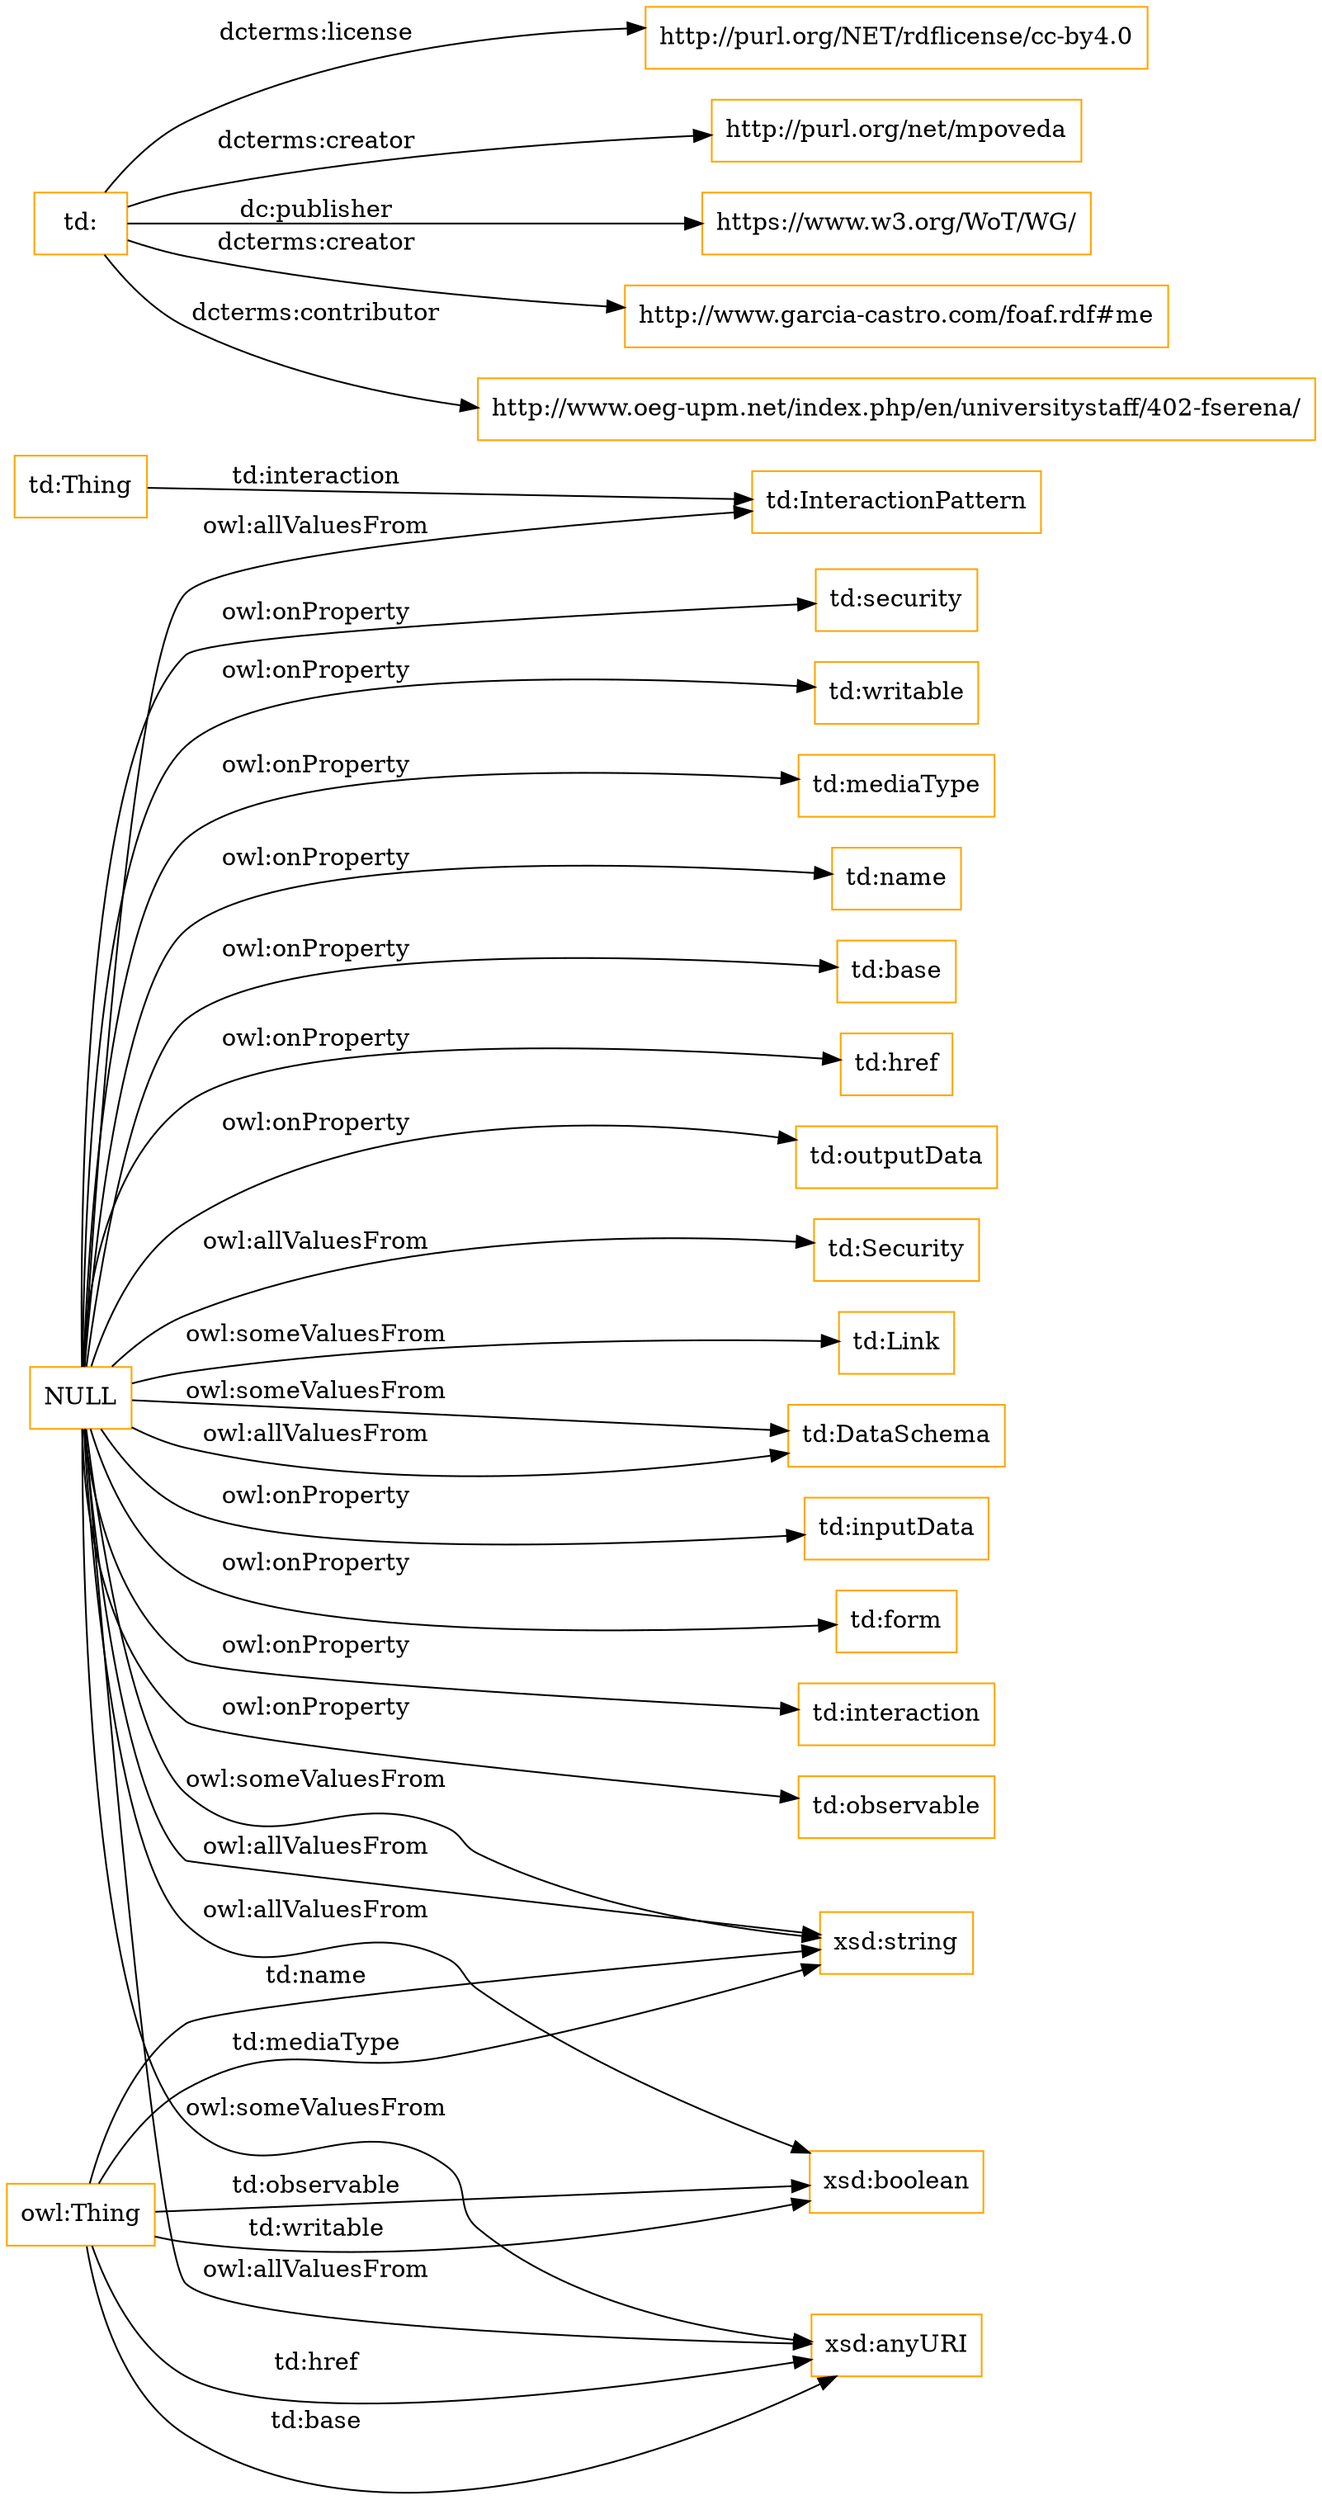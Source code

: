 digraph ar2dtool_diagram { 
rankdir=LR;
size="1501"
node [shape = rectangle, color="orange"]; "td:Thing" "td:Security" "td:Link" "td:InteractionPattern" "td:DataSchema" ; /*classes style*/
	"td:" -> "http://purl.org/NET/rdflicense/cc-by4.0" [ label = "dcterms:license" ];
	"td:" -> "http://purl.org/net/mpoveda" [ label = "dcterms:creator" ];
	"td:" -> "https://www.w3.org/WoT/WG/" [ label = "dc:publisher" ];
	"td:" -> "http://www.garcia-castro.com/foaf.rdf#me" [ label = "dcterms:creator" ];
	"td:" -> "http://www.oeg-upm.net/index.php/en/universitystaff/402-fserena/" [ label = "dcterms:contributor" ];
	"NULL" -> "td:Link" [ label = "owl:someValuesFrom" ];
	"NULL" -> "xsd:string" [ label = "owl:someValuesFrom" ];
	"NULL" -> "xsd:boolean" [ label = "owl:allValuesFrom" ];
	"NULL" -> "td:inputData" [ label = "owl:onProperty" ];
	"NULL" -> "td:form" [ label = "owl:onProperty" ];
	"NULL" -> "td:Security" [ label = "owl:allValuesFrom" ];
	"NULL" -> "xsd:anyURI" [ label = "owl:someValuesFrom" ];
	"NULL" -> "xsd:anyURI" [ label = "owl:allValuesFrom" ];
	"NULL" -> "td:interaction" [ label = "owl:onProperty" ];
	"NULL" -> "td:InteractionPattern" [ label = "owl:allValuesFrom" ];
	"NULL" -> "td:observable" [ label = "owl:onProperty" ];
	"NULL" -> "td:DataSchema" [ label = "owl:someValuesFrom" ];
	"NULL" -> "td:security" [ label = "owl:onProperty" ];
	"NULL" -> "td:writable" [ label = "owl:onProperty" ];
	"NULL" -> "td:mediaType" [ label = "owl:onProperty" ];
	"NULL" -> "td:name" [ label = "owl:onProperty" ];
	"NULL" -> "xsd:string" [ label = "owl:allValuesFrom" ];
	"NULL" -> "td:base" [ label = "owl:onProperty" ];
	"NULL" -> "td:href" [ label = "owl:onProperty" ];
	"NULL" -> "td:outputData" [ label = "owl:onProperty" ];
	"NULL" -> "td:DataSchema" [ label = "owl:allValuesFrom" ];
	"owl:Thing" -> "xsd:anyURI" [ label = "td:href" ];
	"owl:Thing" -> "xsd:string" [ label = "td:name" ];
	"td:Thing" -> "td:InteractionPattern" [ label = "td:interaction" ];
	"owl:Thing" -> "xsd:string" [ label = "td:mediaType" ];
	"owl:Thing" -> "xsd:anyURI" [ label = "td:base" ];
	"owl:Thing" -> "xsd:boolean" [ label = "td:observable" ];
	"owl:Thing" -> "xsd:boolean" [ label = "td:writable" ];

}
